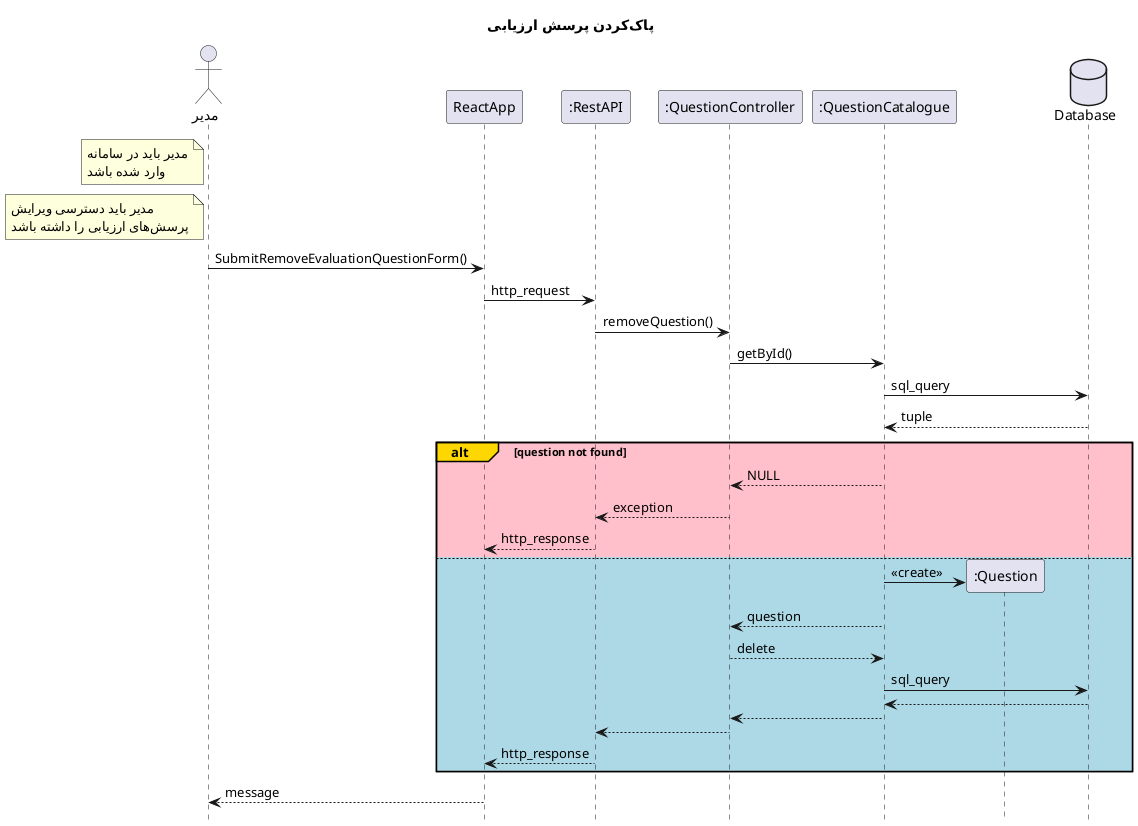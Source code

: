 @startuml RemoveEvaluationServiceQuestion
hide footbox
title "پاک‌کردن پرسش‌ ارزیابی"
actor       "مدیر" as admin
participant ReactApp
participant ":RestAPI" as RestAPI
participant ":QuestionController" as QuestionController
participant ":QuestionCatalogue" as QuestionCatalogue
participant ":Question" as Question
database Database
note left of admin
    مدیر باید در سامانه
    وارد شده باشد
end note
note left of admin
    مدیر باید دسترسی ویرایش
    پرسش‌های ارزیابی را داشته باشد
end note

admin -> ReactApp: SubmitRemoveEvaluationQuestionForm()
ReactApp -> RestAPI: http_request
RestAPI -> QuestionController: removeQuestion()
QuestionController -> QuestionCatalogue: getById()
QuestionCatalogue -> Database: sql_query
return tuple
alt#Gold #Pink question not found
    
    QuestionCatalogue --> QuestionController: NULL
    QuestionController --> RestAPI:  exception
    RestAPI --> ReactApp: http_response

else #LightBlue

    QuestionCatalogue -> Question **: <<create>>
    QuestionCatalogue --> QuestionController: question
    QuestionController --> QuestionCatalogue: delete
    QuestionCatalogue -> Database: sql_query
    return
    QuestionCatalogue --> QuestionController
    QuestionController --> RestAPI
    RestAPI --> ReactApp: http_response

end
ReactApp --> admin: message
@enduml